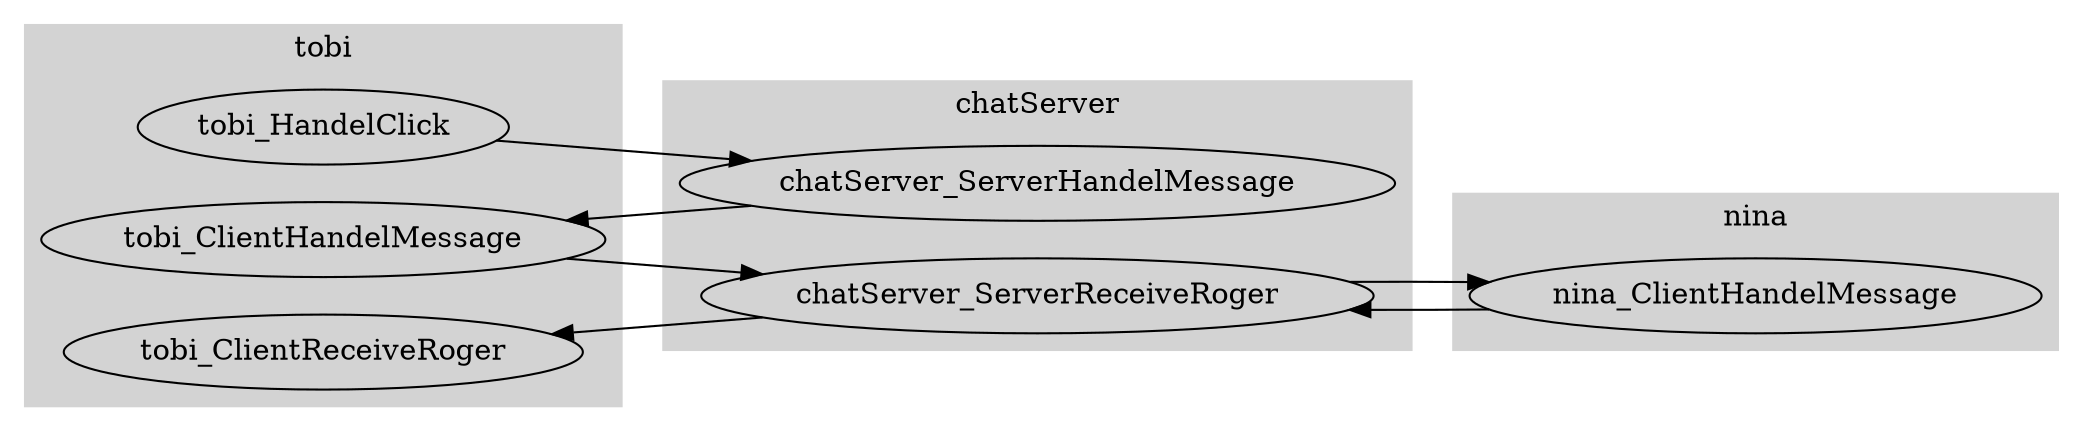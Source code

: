  digraph TaskFlowDiagram {
    graph[rankdir = "LR"];
    
    subgraph clustertobi {
    	style=filled;
		color=lightgrey;
       tobi_HandelClick;
       tobi_ClientHandelMessage;
       tobi_ClientReceiveRoger;

    	label = "tobi";
    }
    subgraph clusterchatServer {
    	style=filled;
		color=lightgrey;
       chatServer_ServerHandelMessage;
       chatServer_ServerReceiveRoger;

    	label = "chatServer";
    }
    subgraph clusternina {
    	style=filled;
		color=lightgrey;
       nina_ClientHandelMessage;

    	label = "nina";
    }
 
    
    tobi_HandelClick -> chatServer_ServerHandelMessage; 
    chatServer_ServerHandelMessage -> tobi_ClientHandelMessage; 
    tobi_ClientHandelMessage -> chatServer_ServerReceiveRoger; 
    chatServer_ServerReceiveRoger -> nina_ClientHandelMessage; 
    nina_ClientHandelMessage -> chatServer_ServerReceiveRoger; 
    chatServer_ServerReceiveRoger -> tobi_ClientReceiveRoger; 

}